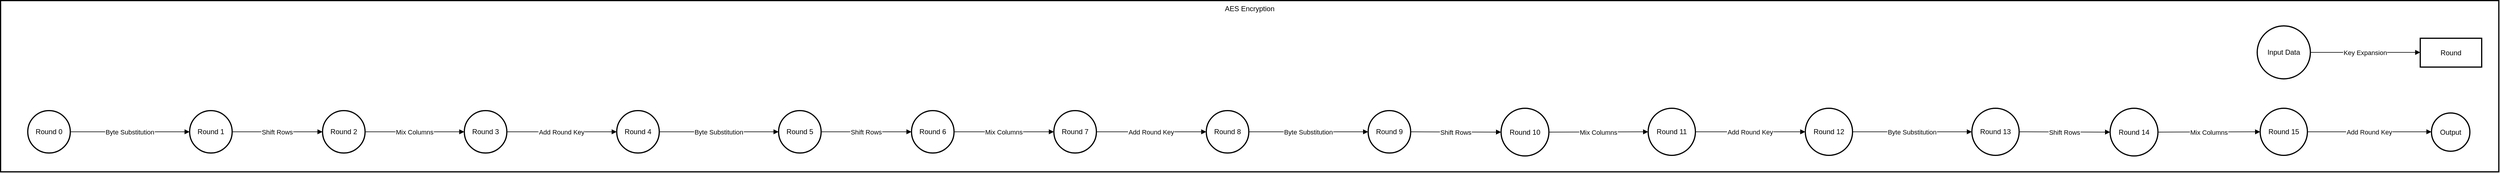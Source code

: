 <mxfile version="24.7.15">
  <diagram name="Page-1" id="Ku3Czup7MeDhhoziOXYA">
    <mxGraphModel>
      <root>
        <mxCell id="0" />
        <mxCell id="1" parent="0" />
        <mxCell id="2" value="AES Encryption" style="whiteSpace=wrap;strokeWidth=2;verticalAlign=top;" vertex="1" parent="1">
          <mxGeometry x="8" y="8" width="4229" height="291" as="geometry" />
        </mxCell>
        <mxCell id="3" value="Input Data" style="ellipse;aspect=fixed;strokeWidth=2;whiteSpace=wrap;" vertex="1" parent="2">
          <mxGeometry x="3820" y="43" width="90" height="90" as="geometry" />
        </mxCell>
        <mxCell id="4" value="Round" style="whiteSpace=wrap;strokeWidth=2;" vertex="1" parent="2">
          <mxGeometry x="4096" y="64" width="104" height="49" as="geometry" />
        </mxCell>
        <mxCell id="5" value="Round 0" style="ellipse;aspect=fixed;strokeWidth=2;whiteSpace=wrap;" vertex="1" parent="2">
          <mxGeometry x="46" y="187" width="72" height="72" as="geometry" />
        </mxCell>
        <mxCell id="6" value="Round 1" style="ellipse;aspect=fixed;strokeWidth=2;whiteSpace=wrap;" vertex="1" parent="2">
          <mxGeometry x="320" y="187" width="72" height="72" as="geometry" />
        </mxCell>
        <mxCell id="7" value="Round 2" style="ellipse;aspect=fixed;strokeWidth=2;whiteSpace=wrap;" vertex="1" parent="2">
          <mxGeometry x="545" y="187" width="72" height="72" as="geometry" />
        </mxCell>
        <mxCell id="8" value="Round 3" style="ellipse;aspect=fixed;strokeWidth=2;whiteSpace=wrap;" vertex="1" parent="2">
          <mxGeometry x="785" y="187" width="72" height="72" as="geometry" />
        </mxCell>
        <mxCell id="9" value="Round 4" style="ellipse;aspect=fixed;strokeWidth=2;whiteSpace=wrap;" vertex="1" parent="2">
          <mxGeometry x="1043" y="187" width="72" height="72" as="geometry" />
        </mxCell>
        <mxCell id="10" value="Round 5" style="ellipse;aspect=fixed;strokeWidth=2;whiteSpace=wrap;" vertex="1" parent="2">
          <mxGeometry x="1317" y="187" width="72" height="72" as="geometry" />
        </mxCell>
        <mxCell id="11" value="Round 6" style="ellipse;aspect=fixed;strokeWidth=2;whiteSpace=wrap;" vertex="1" parent="2">
          <mxGeometry x="1542" y="187" width="72" height="72" as="geometry" />
        </mxCell>
        <mxCell id="12" value="Round 7" style="ellipse;aspect=fixed;strokeWidth=2;whiteSpace=wrap;" vertex="1" parent="2">
          <mxGeometry x="1783" y="187" width="72" height="72" as="geometry" />
        </mxCell>
        <mxCell id="13" value="Round 8" style="ellipse;aspect=fixed;strokeWidth=2;whiteSpace=wrap;" vertex="1" parent="2">
          <mxGeometry x="2041" y="187" width="72" height="72" as="geometry" />
        </mxCell>
        <mxCell id="14" value="Round 9" style="ellipse;aspect=fixed;strokeWidth=2;whiteSpace=wrap;" vertex="1" parent="2">
          <mxGeometry x="2315" y="187" width="72" height="72" as="geometry" />
        </mxCell>
        <mxCell id="15" value="Round 10" style="ellipse;aspect=fixed;strokeWidth=2;whiteSpace=wrap;" vertex="1" parent="2">
          <mxGeometry x="2540" y="183" width="81" height="81" as="geometry" />
        </mxCell>
        <mxCell id="16" value="Round 11" style="ellipse;aspect=fixed;strokeWidth=2;whiteSpace=wrap;" vertex="1" parent="2">
          <mxGeometry x="2789" y="183" width="80" height="80" as="geometry" />
        </mxCell>
        <mxCell id="17" value="Round 12" style="ellipse;aspect=fixed;strokeWidth=2;whiteSpace=wrap;" vertex="1" parent="2">
          <mxGeometry x="3055" y="183" width="80" height="80" as="geometry" />
        </mxCell>
        <mxCell id="18" value="Round 13" style="ellipse;aspect=fixed;strokeWidth=2;whiteSpace=wrap;" vertex="1" parent="2">
          <mxGeometry x="3337" y="183" width="80" height="80" as="geometry" />
        </mxCell>
        <mxCell id="19" value="Round 14" style="ellipse;aspect=fixed;strokeWidth=2;whiteSpace=wrap;" vertex="1" parent="2">
          <mxGeometry x="3571" y="183" width="81" height="81" as="geometry" />
        </mxCell>
        <mxCell id="20" value="Round 15" style="ellipse;aspect=fixed;strokeWidth=2;whiteSpace=wrap;" vertex="1" parent="2">
          <mxGeometry x="3825" y="183" width="80" height="80" as="geometry" />
        </mxCell>
        <mxCell id="21" value="Output" style="ellipse;aspect=fixed;strokeWidth=2;whiteSpace=wrap;" vertex="1" parent="2">
          <mxGeometry x="4115" y="191" width="65" height="65" as="geometry" />
        </mxCell>
        <mxCell id="22" value="Key Expansion" style="curved=1;startArrow=none;endArrow=block;exitX=1;exitY=0.5;entryX=0;entryY=0.49;" edge="1" parent="2" source="3" target="4">
          <mxGeometry relative="1" as="geometry">
            <Array as="points" />
          </mxGeometry>
        </mxCell>
        <mxCell id="23" value="Byte Substitution" style="curved=1;startArrow=none;endArrow=block;exitX=1;exitY=0.5;entryX=0;entryY=0.5;" edge="1" parent="2" source="5" target="6">
          <mxGeometry relative="1" as="geometry">
            <Array as="points" />
          </mxGeometry>
        </mxCell>
        <mxCell id="24" value="Shift Rows" style="curved=1;startArrow=none;endArrow=block;exitX=1;exitY=0.5;entryX=-0.01;entryY=0.5;" edge="1" parent="2" source="6" target="7">
          <mxGeometry relative="1" as="geometry">
            <Array as="points" />
          </mxGeometry>
        </mxCell>
        <mxCell id="25" value="Mix Columns" style="curved=1;startArrow=none;endArrow=block;exitX=0.99;exitY=0.5;entryX=0;entryY=0.5;" edge="1" parent="2" source="7" target="8">
          <mxGeometry relative="1" as="geometry">
            <Array as="points" />
          </mxGeometry>
        </mxCell>
        <mxCell id="26" value="Add Round Key" style="curved=1;startArrow=none;endArrow=block;exitX=1;exitY=0.5;entryX=0;entryY=0.5;" edge="1" parent="2" source="8" target="9">
          <mxGeometry relative="1" as="geometry">
            <Array as="points" />
          </mxGeometry>
        </mxCell>
        <mxCell id="27" value="Byte Substitution" style="curved=1;startArrow=none;endArrow=block;exitX=1.01;exitY=0.5;entryX=0;entryY=0.5;" edge="1" parent="2" source="9" target="10">
          <mxGeometry relative="1" as="geometry">
            <Array as="points" />
          </mxGeometry>
        </mxCell>
        <mxCell id="28" value="Shift Rows" style="curved=1;startArrow=none;endArrow=block;exitX=1;exitY=0.5;entryX=0;entryY=0.5;" edge="1" parent="2" source="10" target="11">
          <mxGeometry relative="1" as="geometry">
            <Array as="points" />
          </mxGeometry>
        </mxCell>
        <mxCell id="29" value="Mix Columns" style="curved=1;startArrow=none;endArrow=block;exitX=1;exitY=0.5;entryX=0;entryY=0.5;" edge="1" parent="2" source="11" target="12">
          <mxGeometry relative="1" as="geometry">
            <Array as="points" />
          </mxGeometry>
        </mxCell>
        <mxCell id="30" value="Add Round Key" style="curved=1;startArrow=none;endArrow=block;exitX=1;exitY=0.5;entryX=0;entryY=0.5;" edge="1" parent="2" source="12" target="13">
          <mxGeometry relative="1" as="geometry">
            <Array as="points" />
          </mxGeometry>
        </mxCell>
        <mxCell id="31" value="Byte Substitution" style="curved=1;startArrow=none;endArrow=block;exitX=1;exitY=0.5;entryX=0;entryY=0.5;" edge="1" parent="2" source="13" target="14">
          <mxGeometry relative="1" as="geometry">
            <Array as="points" />
          </mxGeometry>
        </mxCell>
        <mxCell id="32" value="Shift Rows" style="curved=1;startArrow=none;endArrow=block;exitX=0.99;exitY=0.5;entryX=-0.01;entryY=0.5;" edge="1" parent="2" source="14" target="15">
          <mxGeometry relative="1" as="geometry">
            <Array as="points" />
          </mxGeometry>
        </mxCell>
        <mxCell id="33" value="Mix Columns" style="curved=1;startArrow=none;endArrow=block;exitX=0.99;exitY=0.5;entryX=0;entryY=0.5;" edge="1" parent="2" source="15" target="16">
          <mxGeometry relative="1" as="geometry">
            <Array as="points" />
          </mxGeometry>
        </mxCell>
        <mxCell id="34" value="Add Round Key" style="curved=1;startArrow=none;endArrow=block;exitX=1;exitY=0.5;entryX=0;entryY=0.5;" edge="1" parent="2" source="16" target="17">
          <mxGeometry relative="1" as="geometry">
            <Array as="points" />
          </mxGeometry>
        </mxCell>
        <mxCell id="35" value="Byte Substitution" style="curved=1;startArrow=none;endArrow=block;exitX=1.01;exitY=0.5;entryX=0.01;entryY=0.5;" edge="1" parent="2" source="17" target="18">
          <mxGeometry relative="1" as="geometry">
            <Array as="points" />
          </mxGeometry>
        </mxCell>
        <mxCell id="36" value="Shift Rows" style="curved=1;startArrow=none;endArrow=block;exitX=1.01;exitY=0.5;entryX=0;entryY=0.5;" edge="1" parent="2" source="18" target="19">
          <mxGeometry relative="1" as="geometry">
            <Array as="points" />
          </mxGeometry>
        </mxCell>
        <mxCell id="37" value="Mix Columns" style="curved=1;startArrow=none;endArrow=block;exitX=0.99;exitY=0.5;entryX=0;entryY=0.5;" edge="1" parent="2" source="19" target="20">
          <mxGeometry relative="1" as="geometry">
            <Array as="points" />
          </mxGeometry>
        </mxCell>
        <mxCell id="38" value="Add Round Key" style="curved=1;startArrow=none;endArrow=block;exitX=1;exitY=0.5;entryX=0;entryY=0.49;" edge="1" parent="2" source="20" target="21">
          <mxGeometry relative="1" as="geometry">
            <Array as="points" />
          </mxGeometry>
        </mxCell>
      </root>
    </mxGraphModel>
  </diagram>
</mxfile>
